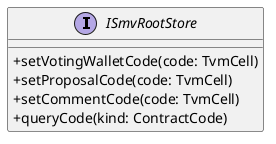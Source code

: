 @startuml
skinparam WrapWidth 600
skinparam classAttributeIconSize 0
' hide circle
skinparam linetype ortho
skinparam linetype polyline
top to bottom direction
left to right direction
skinparam componentStyle uml2


interface ISmvRootStore {
    +setVotingWalletCode(code: TvmCell)
    +setProposalCode(code: TvmCell)
    +setCommentCode(code: TvmCell)
    +queryCode(kind: ContractCode)
}

@enduml
